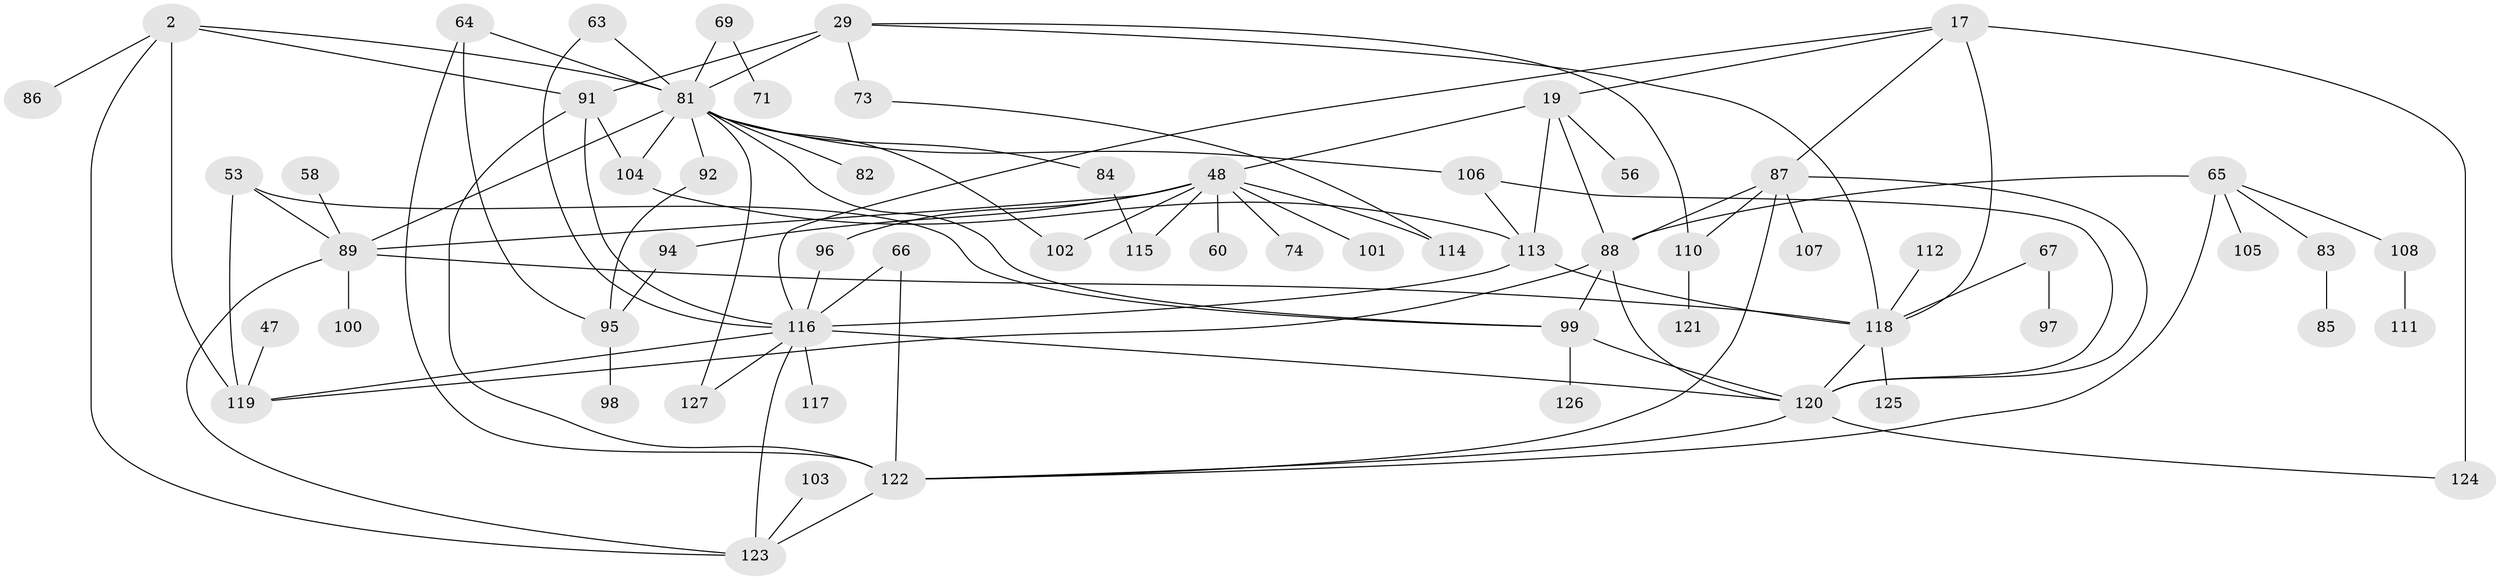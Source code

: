 // original degree distribution, {6: 0.047244094488188976, 7: 0.007874015748031496, 5: 0.10236220472440945, 3: 0.1968503937007874, 4: 0.11023622047244094, 2: 0.31496062992125984, 8: 0.007874015748031496, 1: 0.2125984251968504}
// Generated by graph-tools (version 1.1) at 2025/42/03/09/25 04:42:40]
// undirected, 63 vertices, 100 edges
graph export_dot {
graph [start="1"]
  node [color=gray90,style=filled];
  2;
  17;
  19 [super="+14+16"];
  29 [super="+13"];
  47;
  48 [super="+39"];
  53;
  56;
  58;
  60;
  63;
  64 [super="+36"];
  65 [super="+38+40"];
  66 [super="+50"];
  67;
  69;
  71;
  73;
  74 [super="+61"];
  81 [super="+18+51+52"];
  82;
  83;
  84;
  85;
  86;
  87 [super="+32+42+46+59+72+70+78+79"];
  88 [super="+21+10"];
  89 [super="+55+62"];
  91 [super="+4+45"];
  92;
  94;
  95;
  96 [super="+26+76"];
  97;
  98;
  99 [super="+28"];
  100;
  101;
  102 [super="+75"];
  103;
  104 [super="+90+11"];
  105;
  106;
  107;
  108;
  110;
  111;
  112;
  113 [super="+93"];
  114;
  115;
  116 [super="+24+44+80"];
  117;
  118 [super="+23+41"];
  119 [super="+9"];
  120 [super="+37+54+49"];
  121;
  122 [super="+7+6+15+109"];
  123 [super="+68"];
  124 [super="+77"];
  125;
  126;
  127;
  2 -- 86;
  2 -- 123;
  2 -- 119 [weight=2];
  2 -- 91;
  2 -- 81 [weight=2];
  17 -- 124 [weight=2];
  17 -- 19;
  17 -- 116;
  17 -- 118;
  17 -- 87;
  19 -- 56;
  19 -- 88;
  19 -- 48 [weight=2];
  19 -- 113;
  29 -- 91 [weight=2];
  29 -- 81;
  29 -- 73;
  29 -- 110;
  29 -- 118;
  47 -- 119;
  48 -- 114;
  48 -- 96;
  48 -- 101;
  48 -- 115;
  48 -- 60;
  48 -- 94;
  48 -- 89 [weight=2];
  48 -- 102;
  48 -- 74;
  53 -- 119;
  53 -- 99;
  53 -- 89;
  58 -- 89;
  63 -- 116;
  63 -- 81;
  64 -- 81 [weight=3];
  64 -- 122 [weight=2];
  64 -- 95;
  65 -- 83;
  65 -- 88 [weight=2];
  65 -- 122;
  65 -- 108;
  65 -- 105;
  66 -- 116;
  66 -- 122;
  67 -- 97;
  67 -- 118;
  69 -- 71;
  69 -- 81;
  73 -- 114;
  81 -- 82;
  81 -- 92;
  81 -- 104;
  81 -- 84;
  81 -- 106;
  81 -- 127;
  81 -- 99;
  81 -- 89;
  81 -- 102;
  83 -- 85;
  84 -- 115;
  87 -- 110;
  87 -- 88;
  87 -- 122;
  87 -- 107;
  87 -- 120;
  88 -- 99 [weight=2];
  88 -- 119;
  88 -- 120;
  89 -- 100;
  89 -- 118;
  89 -- 123;
  91 -- 122 [weight=2];
  91 -- 116;
  91 -- 104;
  92 -- 95;
  94 -- 95;
  95 -- 98;
  96 -- 116;
  99 -- 126;
  99 -- 120;
  103 -- 123;
  104 -- 113;
  106 -- 120;
  106 -- 113;
  108 -- 111;
  110 -- 121;
  112 -- 118;
  113 -- 118;
  113 -- 116;
  116 -- 117;
  116 -- 120 [weight=2];
  116 -- 123;
  116 -- 119;
  116 -- 127;
  118 -- 125;
  118 -- 120;
  120 -- 122;
  120 -- 124;
  122 -- 123;
}
